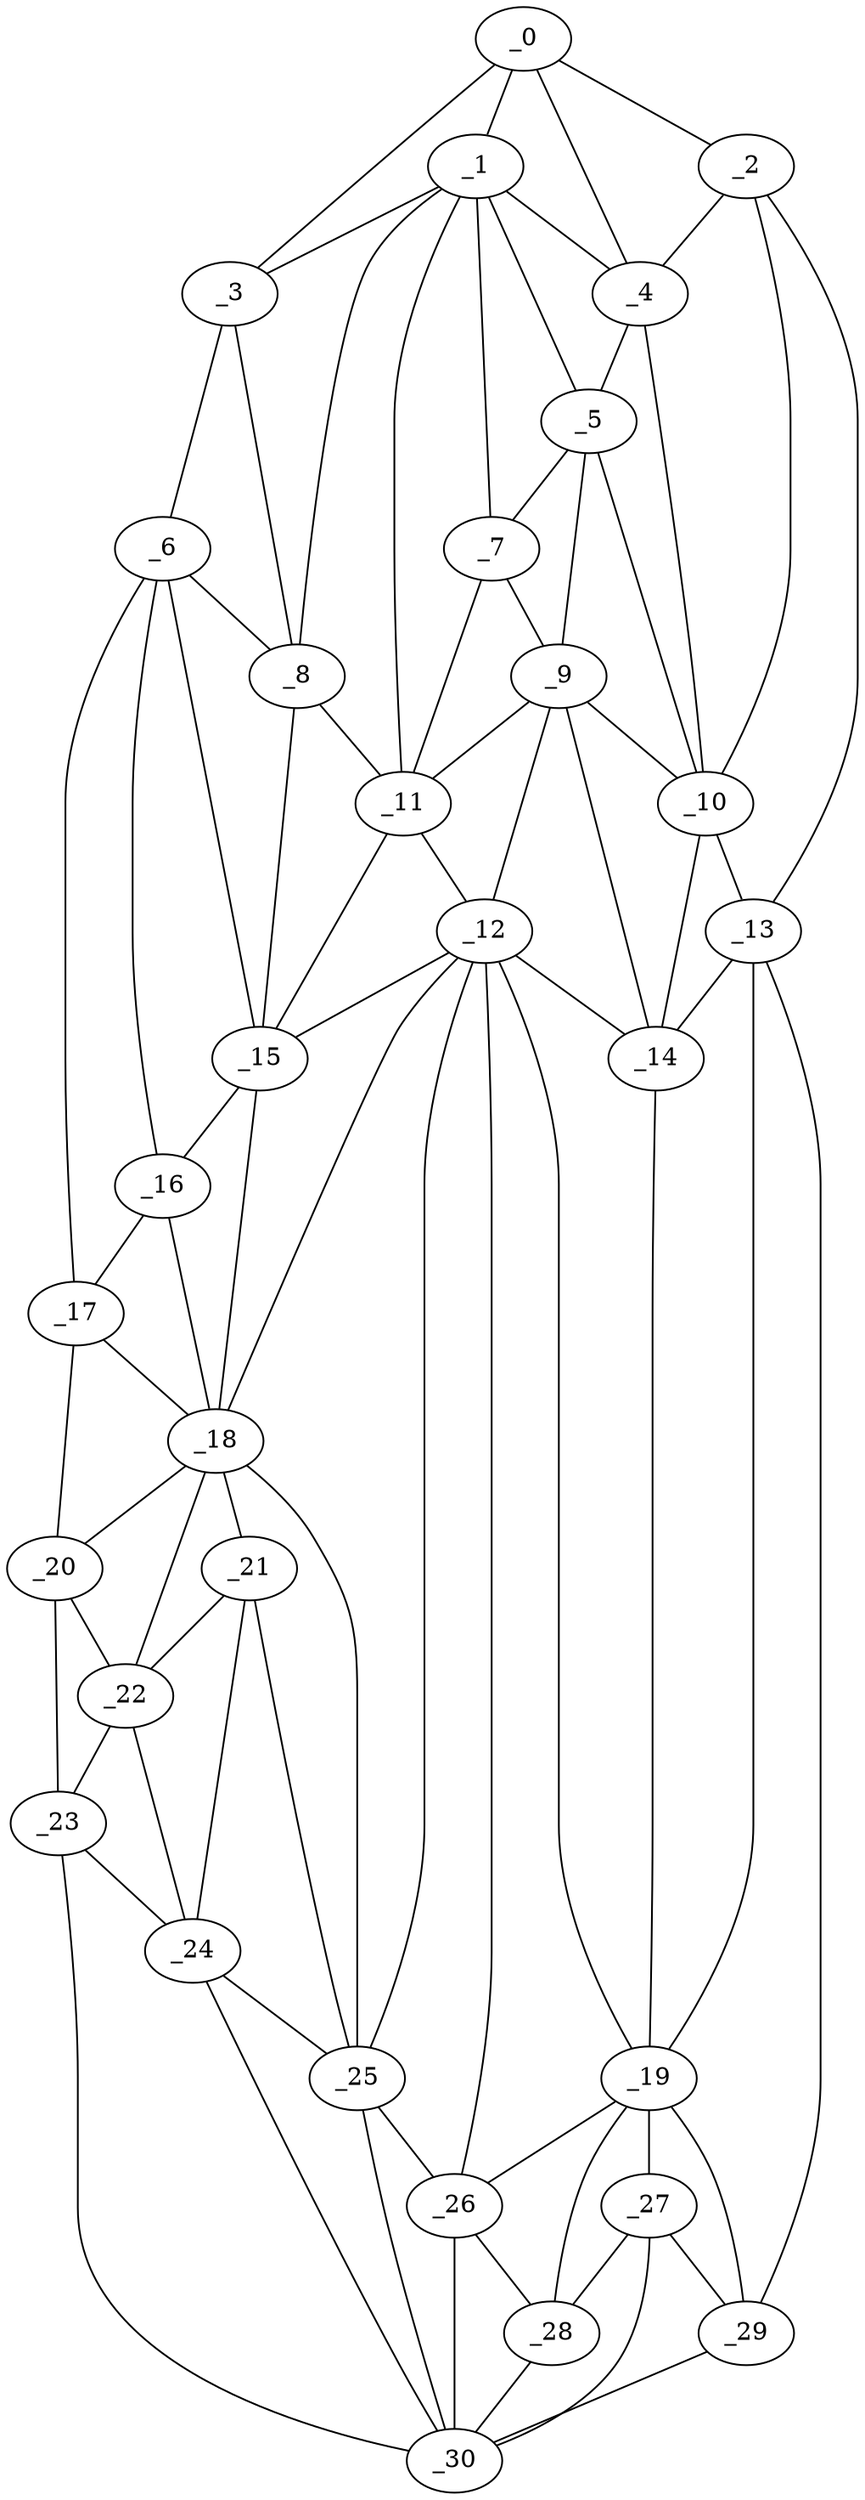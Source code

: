 graph "obj66__75.gxl" {
	_0	 [x=4,
		y=67];
	_1	 [x=19,
		y=61];
	_0 -- _1	 [valence=1];
	_2	 [x=19,
		y=93];
	_0 -- _2	 [valence=1];
	_3	 [x=22,
		y=22];
	_0 -- _3	 [valence=1];
	_4	 [x=26,
		y=86];
	_0 -- _4	 [valence=2];
	_1 -- _3	 [valence=2];
	_1 -- _4	 [valence=2];
	_5	 [x=31,
		y=82];
	_1 -- _5	 [valence=2];
	_7	 [x=37,
		y=75];
	_1 -- _7	 [valence=2];
	_8	 [x=41,
		y=24];
	_1 -- _8	 [valence=2];
	_11	 [x=43,
		y=71];
	_1 -- _11	 [valence=2];
	_2 -- _4	 [valence=1];
	_10	 [x=42,
		y=91];
	_2 -- _10	 [valence=1];
	_13	 [x=50,
		y=102];
	_2 -- _13	 [valence=1];
	_6	 [x=36,
		y=12];
	_3 -- _6	 [valence=1];
	_3 -- _8	 [valence=2];
	_4 -- _5	 [valence=2];
	_4 -- _10	 [valence=2];
	_5 -- _7	 [valence=2];
	_9	 [x=41,
		y=81];
	_5 -- _9	 [valence=2];
	_5 -- _10	 [valence=1];
	_6 -- _8	 [valence=2];
	_15	 [x=52,
		y=23];
	_6 -- _15	 [valence=2];
	_16	 [x=58,
		y=9];
	_6 -- _16	 [valence=2];
	_17	 [x=64,
		y=7];
	_6 -- _17	 [valence=1];
	_7 -- _9	 [valence=2];
	_7 -- _11	 [valence=2];
	_8 -- _11	 [valence=2];
	_8 -- _15	 [valence=1];
	_9 -- _10	 [valence=2];
	_9 -- _11	 [valence=2];
	_12	 [x=50,
		y=72];
	_9 -- _12	 [valence=2];
	_14	 [x=51,
		y=84];
	_9 -- _14	 [valence=2];
	_10 -- _13	 [valence=2];
	_10 -- _14	 [valence=2];
	_11 -- _12	 [valence=2];
	_11 -- _15	 [valence=2];
	_12 -- _14	 [valence=1];
	_12 -- _15	 [valence=2];
	_18	 [x=65,
		y=24];
	_12 -- _18	 [valence=2];
	_19	 [x=96,
		y=87];
	_12 -- _19	 [valence=1];
	_25	 [x=105,
		y=47];
	_12 -- _25	 [valence=2];
	_26	 [x=107,
		y=71];
	_12 -- _26	 [valence=2];
	_13 -- _14	 [valence=2];
	_13 -- _19	 [valence=2];
	_29	 [x=123,
		y=110];
	_13 -- _29	 [valence=1];
	_14 -- _19	 [valence=2];
	_15 -- _16	 [valence=2];
	_15 -- _18	 [valence=1];
	_16 -- _17	 [valence=2];
	_16 -- _18	 [valence=2];
	_17 -- _18	 [valence=2];
	_20	 [x=99,
		y=18];
	_17 -- _20	 [valence=1];
	_18 -- _20	 [valence=2];
	_21	 [x=102,
		y=38];
	_18 -- _21	 [valence=2];
	_22	 [x=103,
		y=29];
	_18 -- _22	 [valence=2];
	_18 -- _25	 [valence=1];
	_19 -- _26	 [valence=1];
	_27	 [x=114,
		y=94];
	_19 -- _27	 [valence=1];
	_28	 [x=115,
		y=83];
	_19 -- _28	 [valence=2];
	_19 -- _29	 [valence=2];
	_20 -- _22	 [valence=2];
	_23	 [x=105,
		y=21];
	_20 -- _23	 [valence=1];
	_21 -- _22	 [valence=2];
	_24	 [x=105,
		y=32];
	_21 -- _24	 [valence=2];
	_21 -- _25	 [valence=2];
	_22 -- _23	 [valence=1];
	_22 -- _24	 [valence=2];
	_23 -- _24	 [valence=1];
	_30	 [x=124,
		y=86];
	_23 -- _30	 [valence=1];
	_24 -- _25	 [valence=2];
	_24 -- _30	 [valence=2];
	_25 -- _26	 [valence=2];
	_25 -- _30	 [valence=1];
	_26 -- _28	 [valence=2];
	_26 -- _30	 [valence=2];
	_27 -- _28	 [valence=2];
	_27 -- _29	 [valence=2];
	_27 -- _30	 [valence=1];
	_28 -- _30	 [valence=2];
	_29 -- _30	 [valence=1];
}
